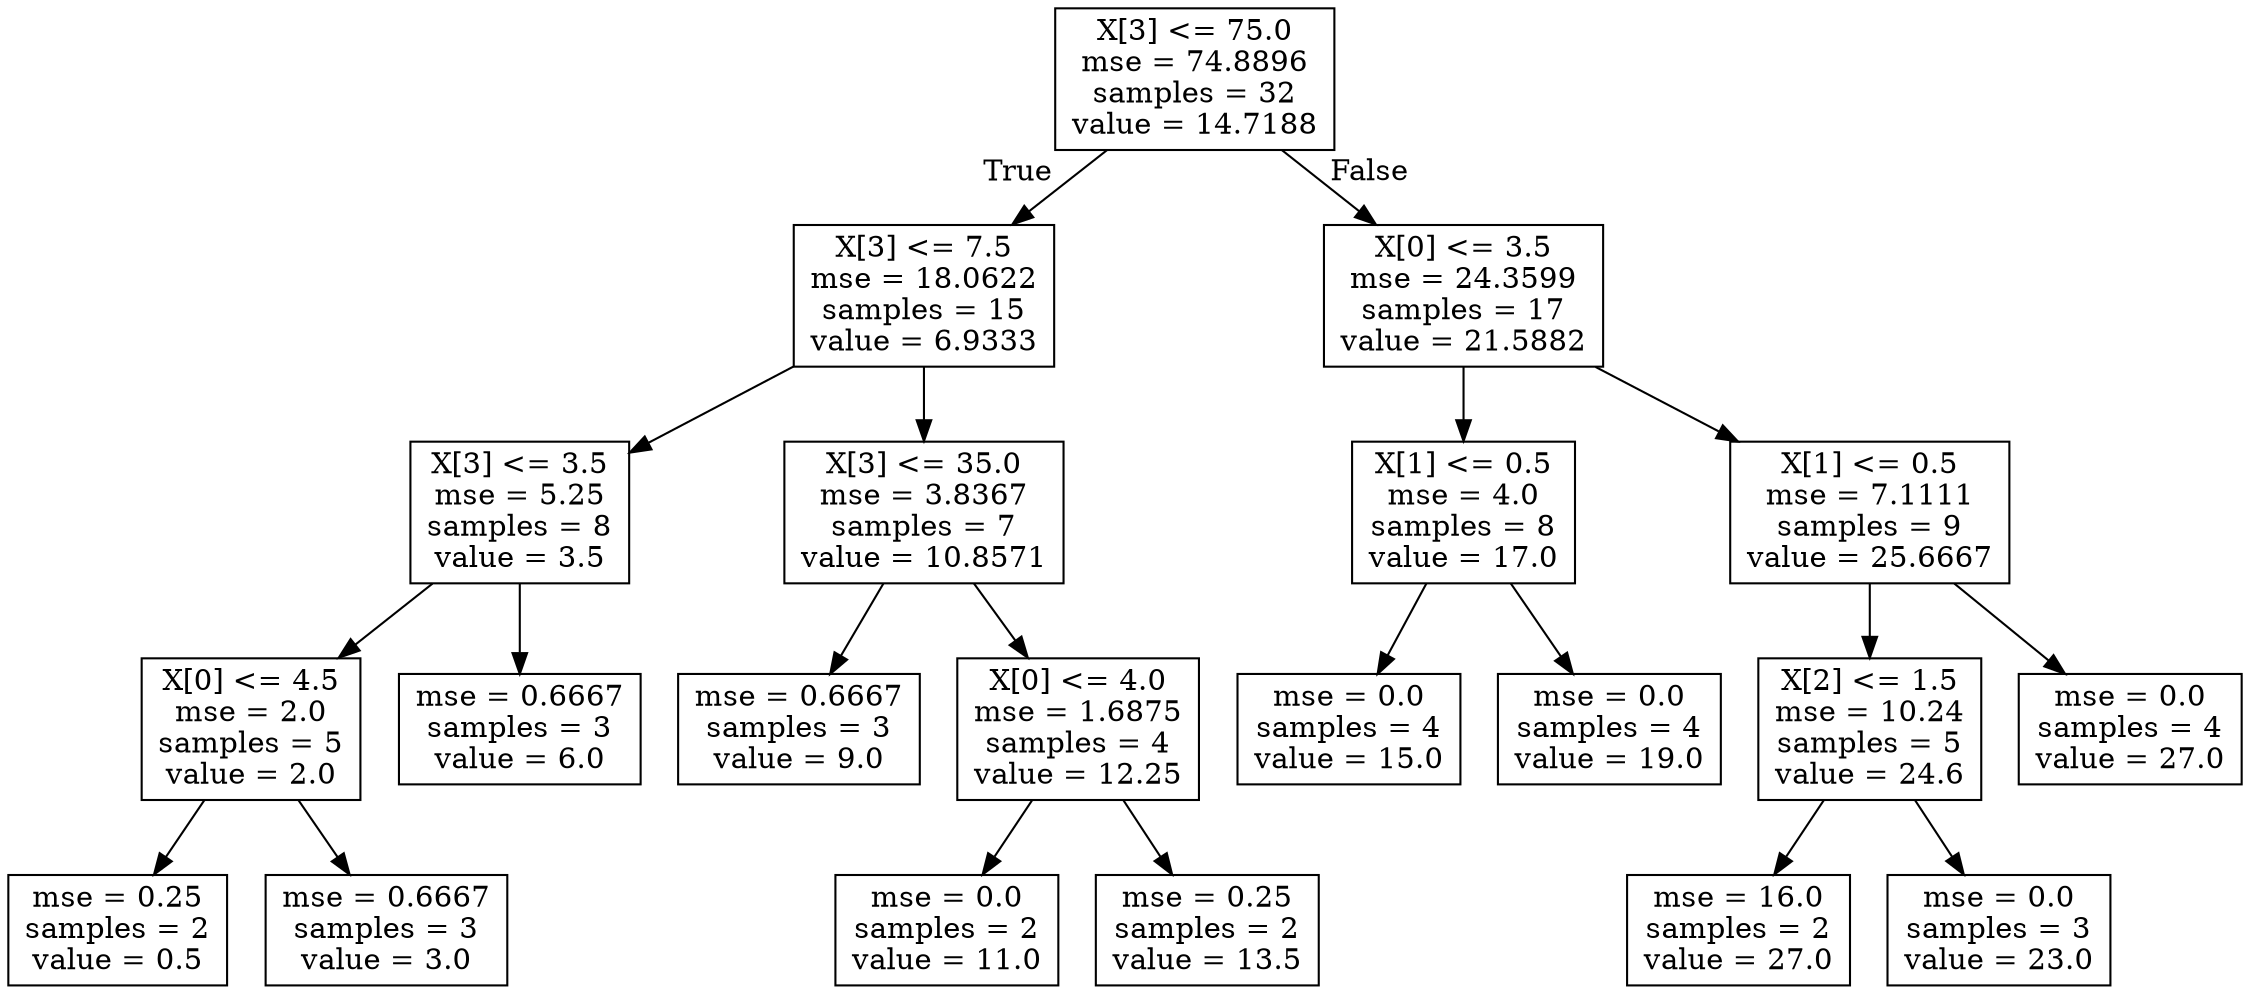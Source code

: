 digraph Tree {
node [shape=box] ;
0 [label="X[3] <= 75.0\nmse = 74.8896\nsamples = 32\nvalue = 14.7188"] ;
1 [label="X[3] <= 7.5\nmse = 18.0622\nsamples = 15\nvalue = 6.9333"] ;
0 -> 1 [labeldistance=2.5, labelangle=45, headlabel="True"] ;
2 [label="X[3] <= 3.5\nmse = 5.25\nsamples = 8\nvalue = 3.5"] ;
1 -> 2 ;
3 [label="X[0] <= 4.5\nmse = 2.0\nsamples = 5\nvalue = 2.0"] ;
2 -> 3 ;
4 [label="mse = 0.25\nsamples = 2\nvalue = 0.5"] ;
3 -> 4 ;
5 [label="mse = 0.6667\nsamples = 3\nvalue = 3.0"] ;
3 -> 5 ;
6 [label="mse = 0.6667\nsamples = 3\nvalue = 6.0"] ;
2 -> 6 ;
7 [label="X[3] <= 35.0\nmse = 3.8367\nsamples = 7\nvalue = 10.8571"] ;
1 -> 7 ;
8 [label="mse = 0.6667\nsamples = 3\nvalue = 9.0"] ;
7 -> 8 ;
9 [label="X[0] <= 4.0\nmse = 1.6875\nsamples = 4\nvalue = 12.25"] ;
7 -> 9 ;
10 [label="mse = 0.0\nsamples = 2\nvalue = 11.0"] ;
9 -> 10 ;
11 [label="mse = 0.25\nsamples = 2\nvalue = 13.5"] ;
9 -> 11 ;
12 [label="X[0] <= 3.5\nmse = 24.3599\nsamples = 17\nvalue = 21.5882"] ;
0 -> 12 [labeldistance=2.5, labelangle=-45, headlabel="False"] ;
13 [label="X[1] <= 0.5\nmse = 4.0\nsamples = 8\nvalue = 17.0"] ;
12 -> 13 ;
14 [label="mse = 0.0\nsamples = 4\nvalue = 15.0"] ;
13 -> 14 ;
15 [label="mse = 0.0\nsamples = 4\nvalue = 19.0"] ;
13 -> 15 ;
16 [label="X[1] <= 0.5\nmse = 7.1111\nsamples = 9\nvalue = 25.6667"] ;
12 -> 16 ;
17 [label="X[2] <= 1.5\nmse = 10.24\nsamples = 5\nvalue = 24.6"] ;
16 -> 17 ;
18 [label="mse = 16.0\nsamples = 2\nvalue = 27.0"] ;
17 -> 18 ;
19 [label="mse = 0.0\nsamples = 3\nvalue = 23.0"] ;
17 -> 19 ;
20 [label="mse = 0.0\nsamples = 4\nvalue = 27.0"] ;
16 -> 20 ;
}